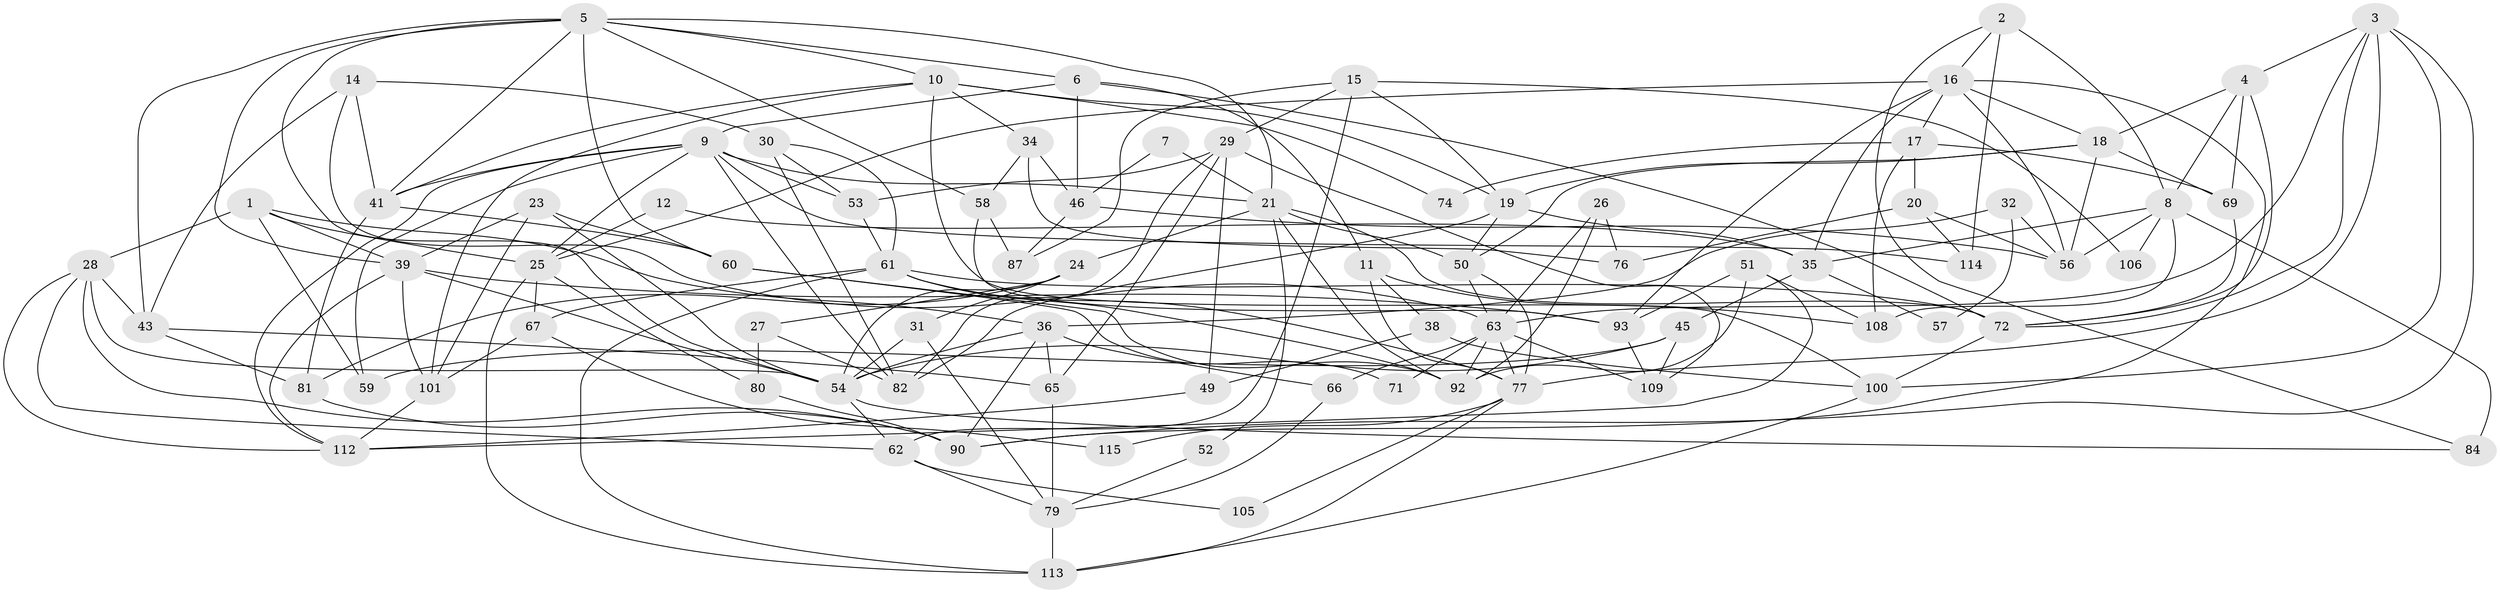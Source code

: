 // Generated by graph-tools (version 1.1) at 2025/52/02/27/25 19:52:03]
// undirected, 81 vertices, 193 edges
graph export_dot {
graph [start="1"]
  node [color=gray90,style=filled];
  1 [super="+103"];
  2;
  3 [super="+37"];
  4 [super="+33"];
  5 [super="+102"];
  6 [super="+22"];
  7 [super="+48"];
  8 [super="+94"];
  9 [super="+73"];
  10 [super="+13"];
  11;
  12;
  14;
  15;
  16 [super="+40"];
  17;
  18 [super="+104"];
  19 [super="+91"];
  20;
  21 [super="+55"];
  23;
  24 [super="+70"];
  25 [super="+42"];
  26;
  27;
  28 [super="+107"];
  29 [super="+44"];
  30;
  31;
  32;
  34;
  35;
  36 [super="+98"];
  38;
  39 [super="+88"];
  41 [super="+89"];
  43 [super="+68"];
  45 [super="+47"];
  46 [super="+75"];
  49;
  50;
  51 [super="+83"];
  52;
  53 [super="+64"];
  54 [super="+78"];
  56 [super="+85"];
  57;
  58;
  59;
  60;
  61 [super="+110"];
  62 [super="+99"];
  63 [super="+86"];
  65;
  66;
  67 [super="+111"];
  69;
  71;
  72 [super="+96"];
  74;
  76;
  77 [super="+95"];
  79;
  80;
  81;
  82;
  84;
  87;
  90 [super="+97"];
  92 [super="+116"];
  93;
  100;
  101;
  105;
  106;
  108;
  109;
  112;
  113;
  114;
  115;
  1 -- 36;
  1 -- 59;
  1 -- 25;
  1 -- 39;
  1 -- 28;
  2 -- 8;
  2 -- 84;
  2 -- 114;
  2 -- 16;
  3 -- 100;
  3 -- 4;
  3 -- 72;
  3 -- 77;
  3 -- 63;
  3 -- 90;
  4 -- 18;
  4 -- 69;
  4 -- 8;
  4 -- 72;
  5 -- 10;
  5 -- 60;
  5 -- 21;
  5 -- 39;
  5 -- 54;
  5 -- 41;
  5 -- 58;
  5 -- 43;
  5 -- 6;
  6 -- 46;
  6 -- 11;
  6 -- 9;
  6 -- 72;
  7 -- 21;
  7 -- 46;
  8 -- 56;
  8 -- 108;
  8 -- 84;
  8 -- 106;
  8 -- 35;
  9 -- 82;
  9 -- 59;
  9 -- 114;
  9 -- 112;
  9 -- 25;
  9 -- 21;
  9 -- 41;
  9 -- 53;
  10 -- 74;
  10 -- 100;
  10 -- 34;
  10 -- 101;
  10 -- 41;
  10 -- 19;
  11 -- 108;
  11 -- 38;
  11 -- 77;
  12 -- 25;
  12 -- 35;
  14 -- 30;
  14 -- 41;
  14 -- 63;
  14 -- 43;
  15 -- 87;
  15 -- 29;
  15 -- 106;
  15 -- 62;
  15 -- 19;
  16 -- 17;
  16 -- 25;
  16 -- 18;
  16 -- 35;
  16 -- 56;
  16 -- 90;
  16 -- 93;
  17 -- 20;
  17 -- 69;
  17 -- 74;
  17 -- 108;
  18 -- 50;
  18 -- 56;
  18 -- 69;
  18 -- 19;
  19 -- 35;
  19 -- 82;
  19 -- 50;
  20 -- 114;
  20 -- 76;
  20 -- 56;
  21 -- 52;
  21 -- 92;
  21 -- 50;
  21 -- 24;
  21 -- 72;
  23 -- 101;
  23 -- 60;
  23 -- 54;
  23 -- 39;
  24 -- 27;
  24 -- 81;
  24 -- 31;
  24 -- 54;
  25 -- 67;
  25 -- 80;
  25 -- 113;
  26 -- 76;
  26 -- 63;
  26 -- 92;
  27 -- 80;
  27 -- 82;
  28 -- 62;
  28 -- 54 [weight=2];
  28 -- 90;
  28 -- 112;
  28 -- 43;
  29 -- 53;
  29 -- 49;
  29 -- 82;
  29 -- 65;
  29 -- 109;
  30 -- 82;
  30 -- 53;
  30 -- 61;
  31 -- 79;
  31 -- 54;
  32 -- 56 [weight=2];
  32 -- 36;
  32 -- 57;
  34 -- 58;
  34 -- 46 [weight=2];
  34 -- 76;
  35 -- 57;
  35 -- 45;
  36 -- 65;
  36 -- 66;
  36 -- 54;
  36 -- 90;
  38 -- 49;
  38 -- 100;
  39 -- 112;
  39 -- 101;
  39 -- 93;
  39 -- 54;
  41 -- 60;
  41 -- 81;
  43 -- 81;
  43 -- 65;
  45 -- 59;
  45 -- 109;
  45 -- 54;
  46 -- 56;
  46 -- 87;
  49 -- 112;
  50 -- 77;
  50 -- 63;
  51 -- 93;
  51 -- 112;
  51 -- 108;
  51 -- 92;
  52 -- 79;
  53 -- 61;
  54 -- 84;
  54 -- 62;
  58 -- 93;
  58 -- 87;
  60 -- 92;
  60 -- 71;
  61 -- 77;
  61 -- 113;
  61 -- 67;
  61 -- 72;
  61 -- 92;
  62 -- 105;
  62 -- 79;
  63 -- 71;
  63 -- 109;
  63 -- 66;
  63 -- 77;
  63 -- 92;
  65 -- 79;
  66 -- 79;
  67 -- 115;
  67 -- 101;
  69 -- 72;
  72 -- 100;
  77 -- 113;
  77 -- 105;
  77 -- 115;
  79 -- 113;
  80 -- 90;
  81 -- 90;
  93 -- 109;
  100 -- 113;
  101 -- 112;
}
